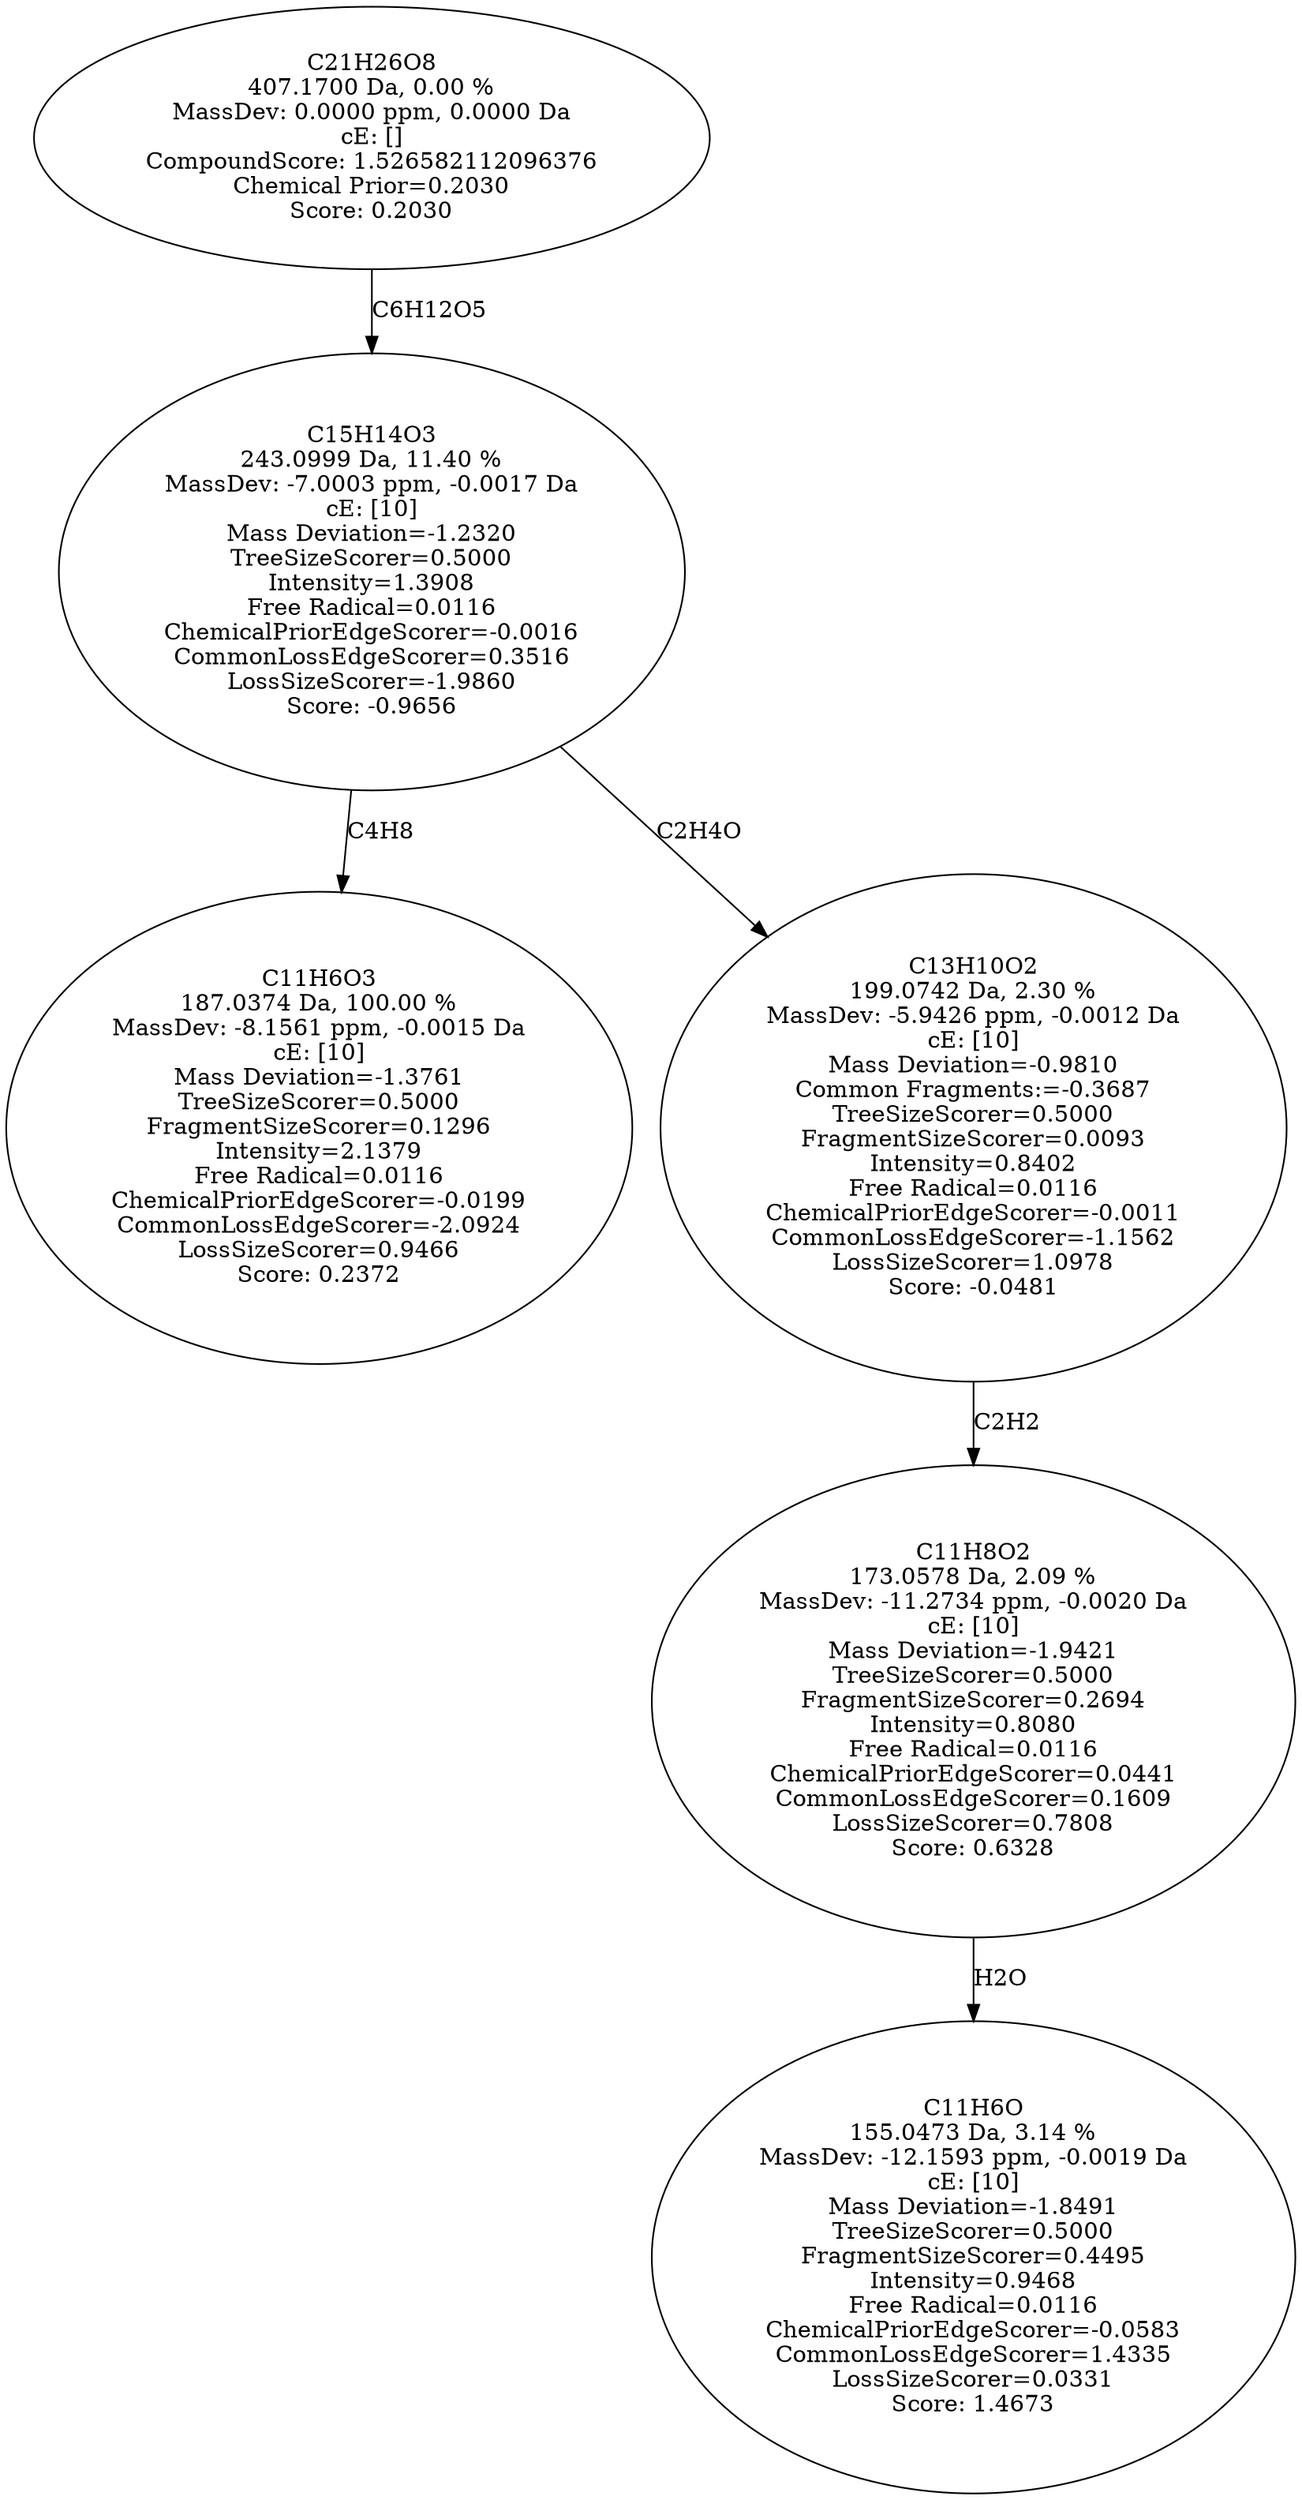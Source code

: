 strict digraph {
v1 [label="C11H6O3\n187.0374 Da, 100.00 %\nMassDev: -8.1561 ppm, -0.0015 Da\ncE: [10]\nMass Deviation=-1.3761\nTreeSizeScorer=0.5000\nFragmentSizeScorer=0.1296\nIntensity=2.1379\nFree Radical=0.0116\nChemicalPriorEdgeScorer=-0.0199\nCommonLossEdgeScorer=-2.0924\nLossSizeScorer=0.9466\nScore: 0.2372"];
v2 [label="C11H6O\n155.0473 Da, 3.14 %\nMassDev: -12.1593 ppm, -0.0019 Da\ncE: [10]\nMass Deviation=-1.8491\nTreeSizeScorer=0.5000\nFragmentSizeScorer=0.4495\nIntensity=0.9468\nFree Radical=0.0116\nChemicalPriorEdgeScorer=-0.0583\nCommonLossEdgeScorer=1.4335\nLossSizeScorer=0.0331\nScore: 1.4673"];
v3 [label="C11H8O2\n173.0578 Da, 2.09 %\nMassDev: -11.2734 ppm, -0.0020 Da\ncE: [10]\nMass Deviation=-1.9421\nTreeSizeScorer=0.5000\nFragmentSizeScorer=0.2694\nIntensity=0.8080\nFree Radical=0.0116\nChemicalPriorEdgeScorer=0.0441\nCommonLossEdgeScorer=0.1609\nLossSizeScorer=0.7808\nScore: 0.6328"];
v4 [label="C13H10O2\n199.0742 Da, 2.30 %\nMassDev: -5.9426 ppm, -0.0012 Da\ncE: [10]\nMass Deviation=-0.9810\nCommon Fragments:=-0.3687\nTreeSizeScorer=0.5000\nFragmentSizeScorer=0.0093\nIntensity=0.8402\nFree Radical=0.0116\nChemicalPriorEdgeScorer=-0.0011\nCommonLossEdgeScorer=-1.1562\nLossSizeScorer=1.0978\nScore: -0.0481"];
v5 [label="C15H14O3\n243.0999 Da, 11.40 %\nMassDev: -7.0003 ppm, -0.0017 Da\ncE: [10]\nMass Deviation=-1.2320\nTreeSizeScorer=0.5000\nIntensity=1.3908\nFree Radical=0.0116\nChemicalPriorEdgeScorer=-0.0016\nCommonLossEdgeScorer=0.3516\nLossSizeScorer=-1.9860\nScore: -0.9656"];
v6 [label="C21H26O8\n407.1700 Da, 0.00 %\nMassDev: 0.0000 ppm, 0.0000 Da\ncE: []\nCompoundScore: 1.526582112096376\nChemical Prior=0.2030\nScore: 0.2030"];
v5 -> v1 [label="C4H8"];
v3 -> v2 [label="H2O"];
v4 -> v3 [label="C2H2"];
v5 -> v4 [label="C2H4O"];
v6 -> v5 [label="C6H12O5"];
}